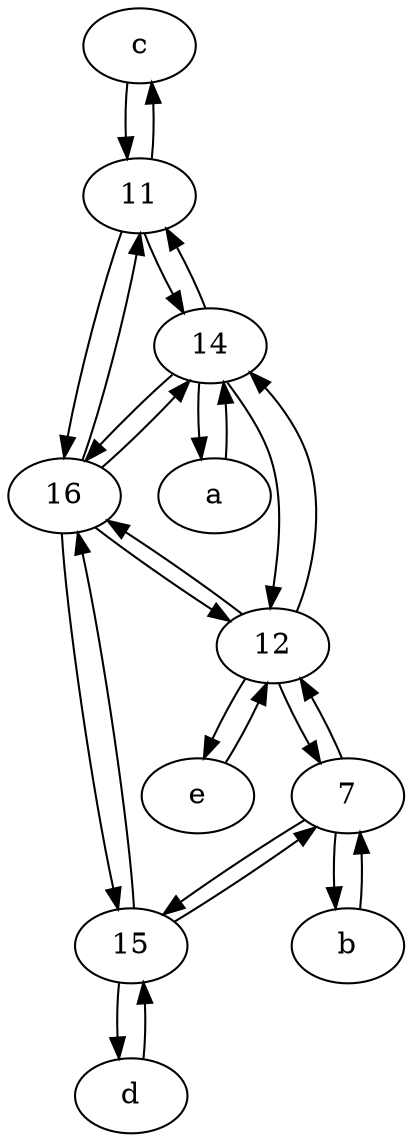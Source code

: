 digraph  {
	c [pos="20,10!"];
	d [pos="20,30!"];
	e [pos="30,50!"];
	16;
	b [pos="50,20!"];
	14;
	15;
	a [pos="40,10!"];
	7;
	12;
	11;
	12 -> 7;
	16 -> 11;
	b -> 7;
	15 -> 16;
	14 -> 11;
	16 -> 15;
	15 -> d;
	7 -> 15;
	e -> 12;
	16 -> 14;
	11 -> c;
	7 -> 12;
	c -> 11;
	12 -> 16;
	14 -> 12;
	a -> 14;
	12 -> 14;
	14 -> a;
	7 -> b;
	14 -> 16;
	11 -> 14;
	d -> 15;
	16 -> 12;
	12 -> e;
	15 -> 7;
	11 -> 16;

	}